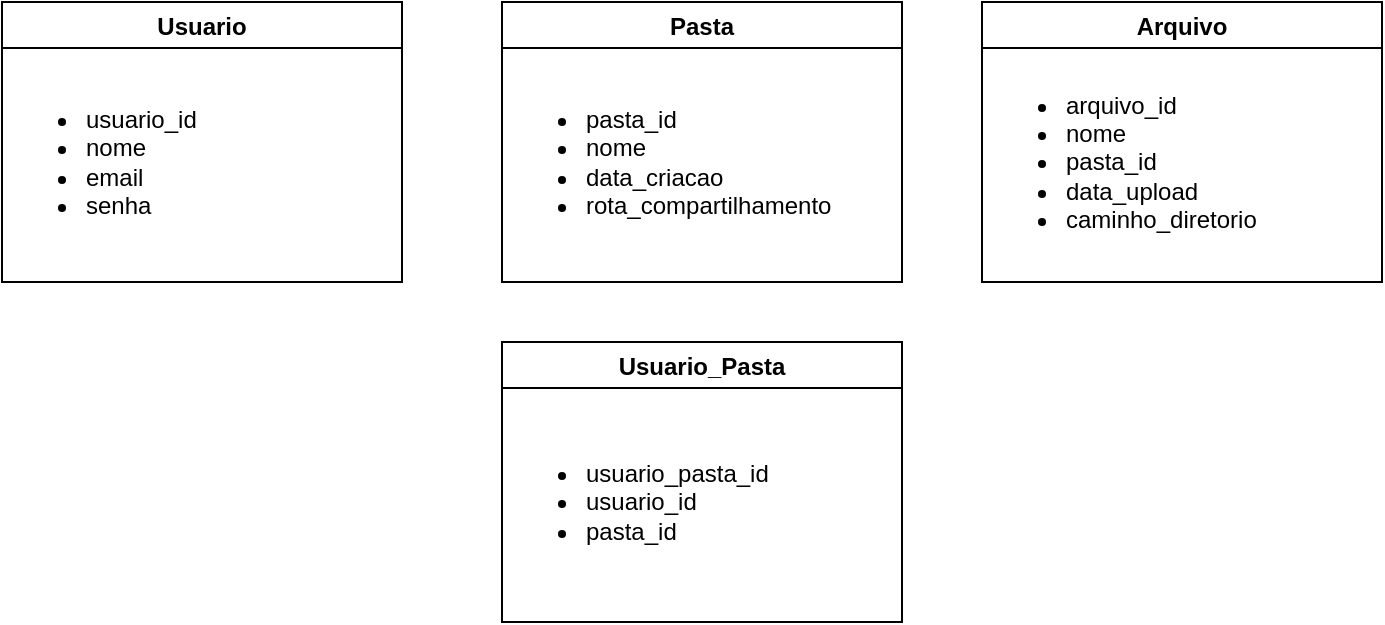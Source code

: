 <mxfile version="21.6.2" type="github">
  <diagram name="Página-1" id="cCm3Lrlyy52QD-3mWFAj">
    <mxGraphModel dx="880" dy="476" grid="1" gridSize="10" guides="1" tooltips="1" connect="1" arrows="1" fold="1" page="1" pageScale="1" pageWidth="827" pageHeight="1169" math="0" shadow="0">
      <root>
        <mxCell id="0" />
        <mxCell id="1" parent="0" />
        <mxCell id="toOAoE-HDY_iUTmLpjle-12" value="Usuario" style="swimlane;" vertex="1" parent="1">
          <mxGeometry x="100" y="90" width="200" height="140" as="geometry" />
        </mxCell>
        <mxCell id="toOAoE-HDY_iUTmLpjle-23" value="&lt;ul&gt;&lt;li&gt;&lt;span style=&quot;background-color: initial;&quot;&gt;usuario_id&lt;/span&gt;&lt;/li&gt;&lt;li&gt;nome&lt;/li&gt;&lt;li&gt;email&lt;/li&gt;&lt;li&gt;senha&lt;/li&gt;&lt;/ul&gt;" style="text;strokeColor=none;fillColor=none;html=1;whiteSpace=wrap;verticalAlign=middle;overflow=hidden;" vertex="1" parent="toOAoE-HDY_iUTmLpjle-12">
          <mxGeometry y="20" width="200" height="120" as="geometry" />
        </mxCell>
        <mxCell id="toOAoE-HDY_iUTmLpjle-24" value="Pasta" style="swimlane;" vertex="1" parent="1">
          <mxGeometry x="350" y="90" width="200" height="140" as="geometry" />
        </mxCell>
        <mxCell id="toOAoE-HDY_iUTmLpjle-25" value="&lt;ul&gt;&lt;li&gt;&lt;span style=&quot;background-color: initial;&quot;&gt;pasta_id&lt;/span&gt;&lt;/li&gt;&lt;li&gt;nome&lt;/li&gt;&lt;li&gt;data_criacao&lt;/li&gt;&lt;li&gt;rota_compartilhamento&lt;/li&gt;&lt;/ul&gt;" style="text;strokeColor=none;fillColor=none;html=1;whiteSpace=wrap;verticalAlign=middle;overflow=hidden;" vertex="1" parent="toOAoE-HDY_iUTmLpjle-24">
          <mxGeometry y="20" width="200" height="120" as="geometry" />
        </mxCell>
        <mxCell id="toOAoE-HDY_iUTmLpjle-26" value="Arquivo" style="swimlane;" vertex="1" parent="1">
          <mxGeometry x="590" y="90" width="200" height="140" as="geometry" />
        </mxCell>
        <mxCell id="toOAoE-HDY_iUTmLpjle-27" value="&lt;ul&gt;&lt;li&gt;&lt;span style=&quot;background-color: initial;&quot;&gt;arquivo_id&lt;/span&gt;&lt;/li&gt;&lt;li&gt;nome&lt;/li&gt;&lt;li&gt;pasta_id&lt;/li&gt;&lt;li&gt;data_upload&lt;/li&gt;&lt;li&gt;caminho_diretorio&lt;/li&gt;&lt;/ul&gt;" style="text;strokeColor=none;fillColor=none;html=1;whiteSpace=wrap;verticalAlign=middle;overflow=hidden;" vertex="1" parent="toOAoE-HDY_iUTmLpjle-26">
          <mxGeometry y="20" width="200" height="120" as="geometry" />
        </mxCell>
        <mxCell id="toOAoE-HDY_iUTmLpjle-28" value="Usuario_Pasta" style="swimlane;" vertex="1" parent="1">
          <mxGeometry x="350" y="260" width="200" height="140" as="geometry" />
        </mxCell>
        <mxCell id="toOAoE-HDY_iUTmLpjle-29" value="&lt;ul&gt;&lt;li&gt;&lt;span style=&quot;background-color: initial;&quot;&gt;usuario_pasta_id&lt;/span&gt;&lt;/li&gt;&lt;li&gt;usuario_id&lt;/li&gt;&lt;li&gt;pasta_id&lt;/li&gt;&lt;/ul&gt;" style="text;strokeColor=none;fillColor=none;html=1;whiteSpace=wrap;verticalAlign=middle;overflow=hidden;" vertex="1" parent="toOAoE-HDY_iUTmLpjle-28">
          <mxGeometry y="20" width="200" height="120" as="geometry" />
        </mxCell>
      </root>
    </mxGraphModel>
  </diagram>
</mxfile>
